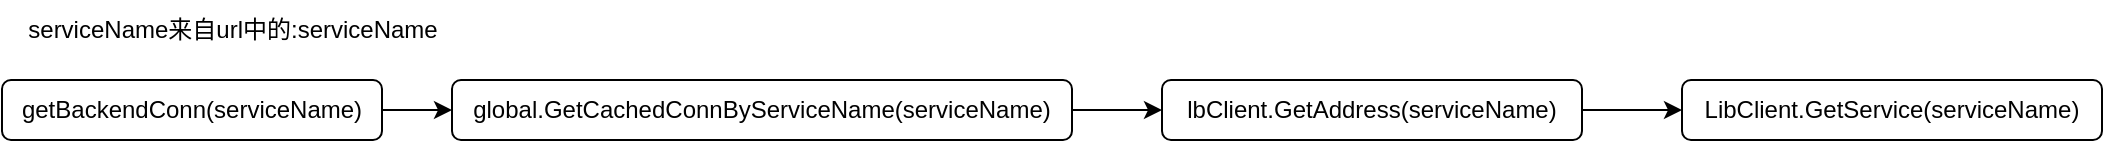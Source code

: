 <mxfile version="20.2.0" type="github">
  <diagram id="C5RBs43oDa-KdzZeNtuy" name="Page-1">
    <mxGraphModel dx="888" dy="547" grid="1" gridSize="10" guides="1" tooltips="1" connect="1" arrows="1" fold="1" page="1" pageScale="1" pageWidth="827" pageHeight="1169" math="0" shadow="0">
      <root>
        <mxCell id="WIyWlLk6GJQsqaUBKTNV-0" />
        <mxCell id="WIyWlLk6GJQsqaUBKTNV-1" parent="WIyWlLk6GJQsqaUBKTNV-0" />
        <mxCell id="yxYbdJCDAQSvztTBxH8T-1" value="" style="edgeStyle=orthogonalEdgeStyle;rounded=0;orthogonalLoop=1;jettySize=auto;html=1;" edge="1" parent="WIyWlLk6GJQsqaUBKTNV-1" source="WIyWlLk6GJQsqaUBKTNV-3" target="yxYbdJCDAQSvztTBxH8T-0">
          <mxGeometry relative="1" as="geometry" />
        </mxCell>
        <mxCell id="WIyWlLk6GJQsqaUBKTNV-3" value="getBackendConn(serviceName)" style="rounded=1;whiteSpace=wrap;html=1;fontSize=12;glass=0;strokeWidth=1;shadow=0;" parent="WIyWlLk6GJQsqaUBKTNV-1" vertex="1">
          <mxGeometry x="20" y="85" width="190" height="30" as="geometry" />
        </mxCell>
        <mxCell id="yxYbdJCDAQSvztTBxH8T-3" value="" style="edgeStyle=orthogonalEdgeStyle;rounded=0;orthogonalLoop=1;jettySize=auto;html=1;" edge="1" parent="WIyWlLk6GJQsqaUBKTNV-1" source="yxYbdJCDAQSvztTBxH8T-0" target="yxYbdJCDAQSvztTBxH8T-2">
          <mxGeometry relative="1" as="geometry" />
        </mxCell>
        <mxCell id="yxYbdJCDAQSvztTBxH8T-0" value="global.GetCachedConnByServiceName(serviceName)" style="whiteSpace=wrap;html=1;rounded=1;glass=0;strokeWidth=1;shadow=0;" vertex="1" parent="WIyWlLk6GJQsqaUBKTNV-1">
          <mxGeometry x="245" y="85" width="310" height="30" as="geometry" />
        </mxCell>
        <mxCell id="yxYbdJCDAQSvztTBxH8T-7" value="" style="edgeStyle=orthogonalEdgeStyle;rounded=0;orthogonalLoop=1;jettySize=auto;html=1;" edge="1" parent="WIyWlLk6GJQsqaUBKTNV-1" source="yxYbdJCDAQSvztTBxH8T-2" target="yxYbdJCDAQSvztTBxH8T-6">
          <mxGeometry relative="1" as="geometry" />
        </mxCell>
        <mxCell id="yxYbdJCDAQSvztTBxH8T-2" value="lbClient.GetAddress(serviceName)" style="whiteSpace=wrap;html=1;rounded=1;glass=0;strokeWidth=1;shadow=0;" vertex="1" parent="WIyWlLk6GJQsqaUBKTNV-1">
          <mxGeometry x="600" y="85" width="210" height="30" as="geometry" />
        </mxCell>
        <mxCell id="yxYbdJCDAQSvztTBxH8T-4" value="serviceName来自url中的:serviceName" style="text;html=1;resizable=0;autosize=1;align=center;verticalAlign=middle;points=[];fillColor=none;strokeColor=none;rounded=0;" vertex="1" parent="WIyWlLk6GJQsqaUBKTNV-1">
          <mxGeometry x="20" y="45" width="230" height="30" as="geometry" />
        </mxCell>
        <mxCell id="yxYbdJCDAQSvztTBxH8T-6" value="LibClient.GetService(serviceName)" style="whiteSpace=wrap;html=1;rounded=1;glass=0;strokeWidth=1;shadow=0;" vertex="1" parent="WIyWlLk6GJQsqaUBKTNV-1">
          <mxGeometry x="860" y="85" width="210" height="30" as="geometry" />
        </mxCell>
      </root>
    </mxGraphModel>
  </diagram>
</mxfile>
